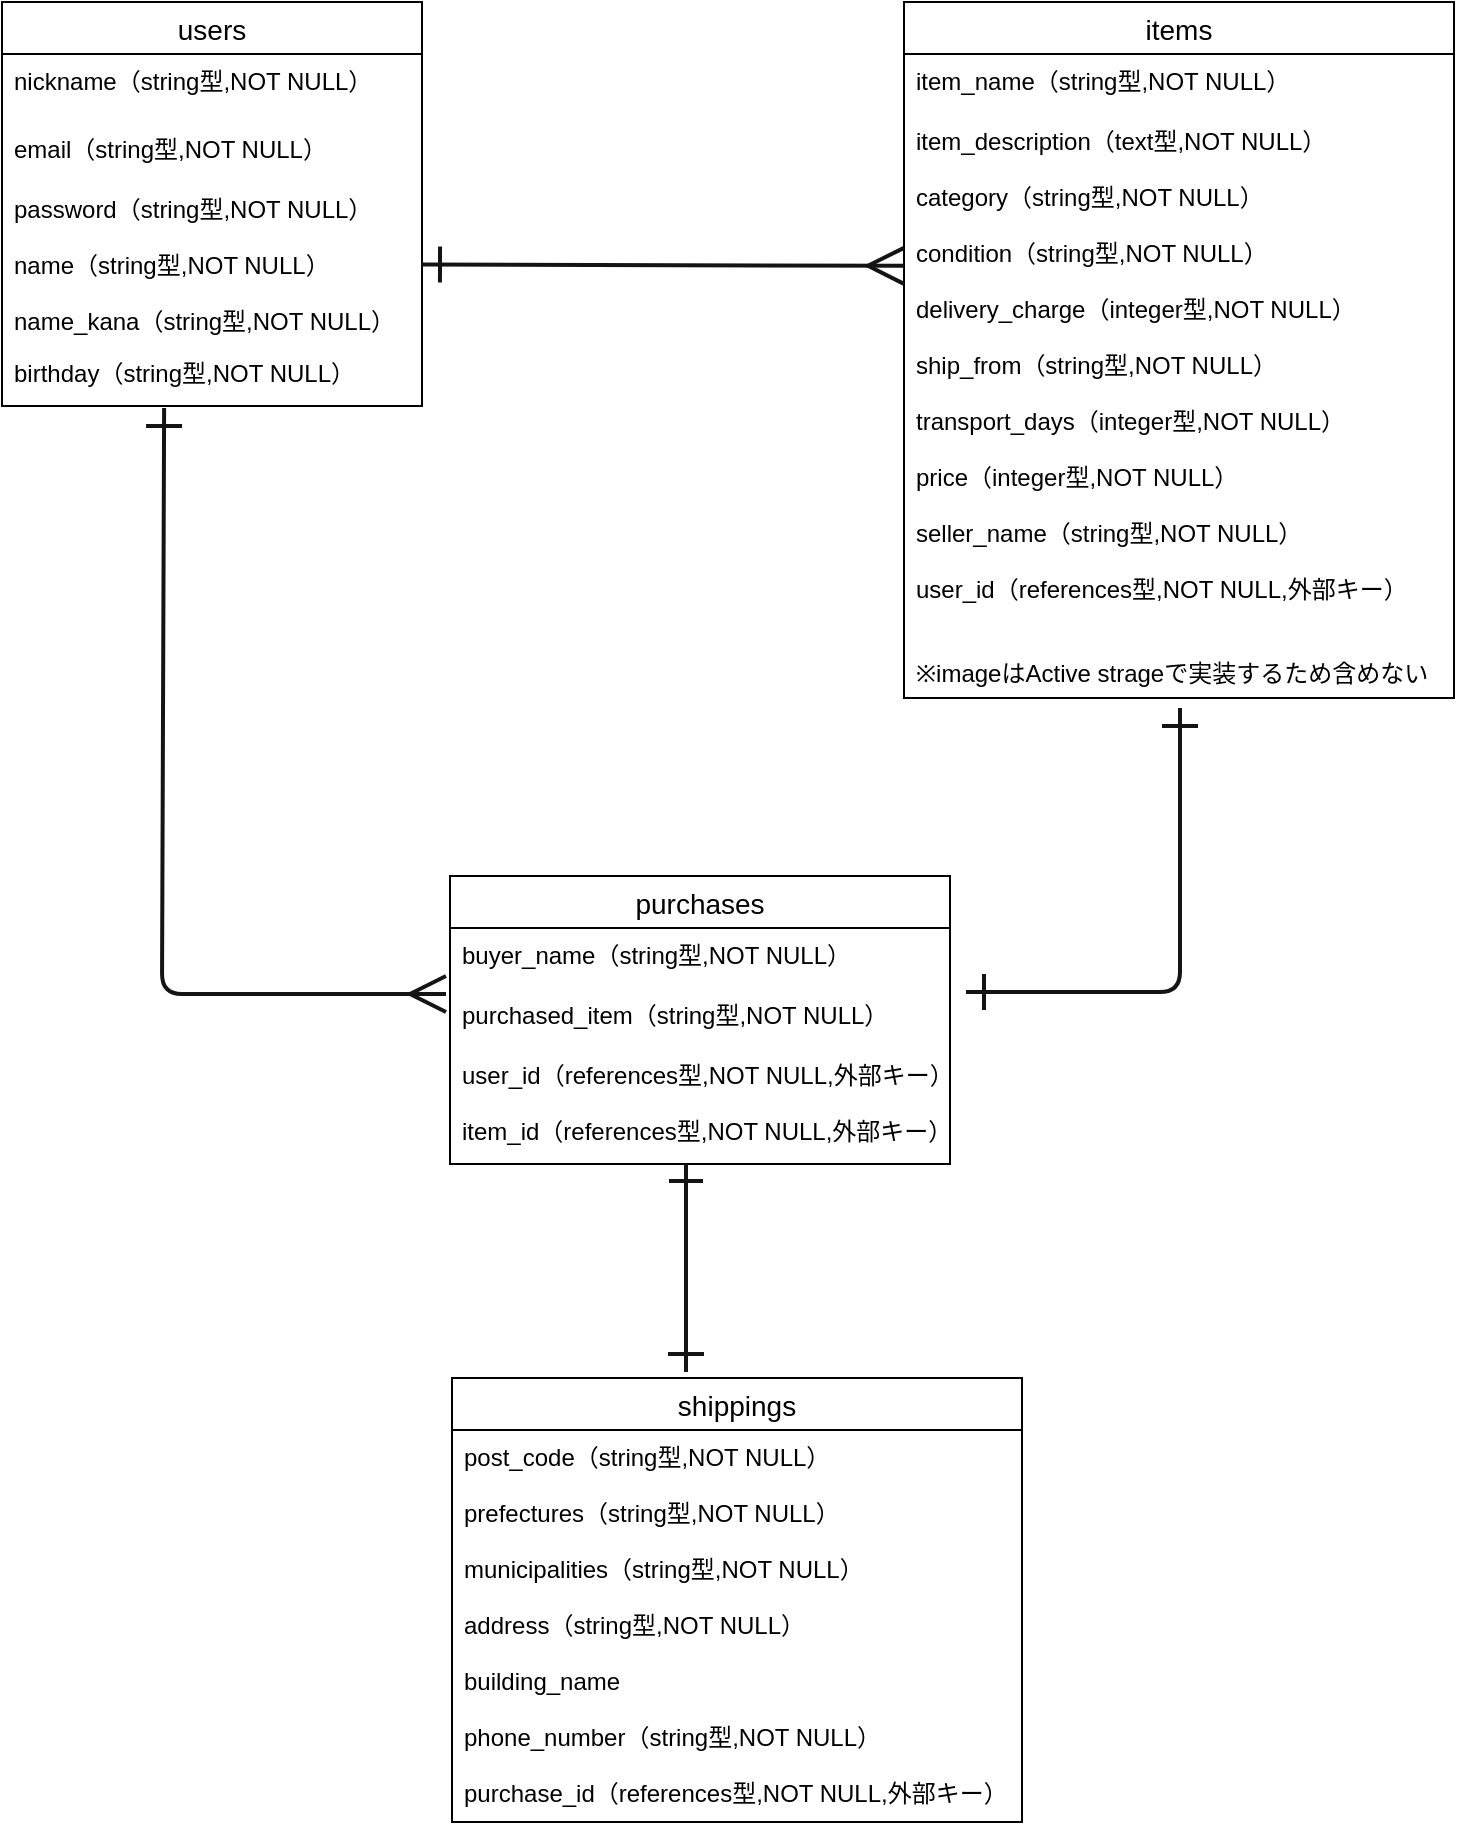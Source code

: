 <mxfile>
    <diagram id="WDk29YabvDiPtud6bRvM" name="ページ1">
        <mxGraphModel dx="703" dy="680" grid="1" gridSize="12" guides="1" tooltips="1" connect="1" arrows="1" fold="1" page="1" pageScale="1" pageWidth="827" pageHeight="1169" math="0" shadow="0">
            <root>
                <mxCell id="0"/>
                <mxCell id="1" parent="0"/>
                <mxCell id="2" value="items" style="swimlane;fontStyle=0;childLayout=stackLayout;horizontal=1;startSize=26;horizontalStack=0;resizeParent=1;resizeParentMax=0;resizeLast=0;collapsible=1;marginBottom=0;align=center;fontSize=14;" parent="1" vertex="1">
                    <mxGeometry x="481" y="32" width="275" height="348" as="geometry"/>
                </mxCell>
                <mxCell id="3" value="item_name（string型,NOT NULL）" style="text;strokeColor=none;fillColor=none;spacingLeft=4;spacingRight=4;overflow=hidden;rotatable=0;points=[[0,0.5],[1,0.5]];portConstraint=eastwest;fontSize=12;" parent="2" vertex="1">
                    <mxGeometry y="26" width="275" height="30" as="geometry"/>
                </mxCell>
                <mxCell id="5" value="item_description（text型,NOT NULL）&#10;&#10;category（string型,NOT NULL）&#10;&#10;condition（string型,NOT NULL）&#10;&#10;delivery_charge（integer型,NOT NULL）&#10;&#10;ship_from（string型,NOT NULL）&#10;&#10;transport_days（integer型,NOT NULL）&#10;&#10;price（integer型,NOT NULL）&#10;&#10;seller_name（string型,NOT NULL）&#10;&#10;user_id（references型,NOT NULL,外部キー）&#10;&#10;&#10;※imageはActive strageで実装するため含めない" style="text;strokeColor=none;fillColor=none;spacingLeft=4;spacingRight=4;overflow=hidden;rotatable=0;points=[[0,0.5],[1,0.5]];portConstraint=eastwest;fontSize=12;" parent="2" vertex="1">
                    <mxGeometry y="56" width="275" height="292" as="geometry"/>
                </mxCell>
                <mxCell id="6" value="users" style="swimlane;fontStyle=0;childLayout=stackLayout;horizontal=1;startSize=26;horizontalStack=0;resizeParent=1;resizeParentMax=0;resizeLast=0;collapsible=1;marginBottom=0;align=center;fontSize=14;" parent="1" vertex="1">
                    <mxGeometry x="30" y="32" width="210" height="202" as="geometry"/>
                </mxCell>
                <mxCell id="7" value="nickname（string型,NOT NULL）&#10;" style="text;strokeColor=none;fillColor=none;spacingLeft=4;spacingRight=4;overflow=hidden;rotatable=0;points=[[0,0.5],[1,0.5]];portConstraint=eastwest;fontSize=12;" parent="6" vertex="1">
                    <mxGeometry y="26" width="210" height="34" as="geometry"/>
                </mxCell>
                <mxCell id="8" value="email（string型,NOT NULL）" style="text;strokeColor=none;fillColor=none;spacingLeft=4;spacingRight=4;overflow=hidden;rotatable=0;points=[[0,0.5],[1,0.5]];portConstraint=eastwest;fontSize=12;" parent="6" vertex="1">
                    <mxGeometry y="60" width="210" height="30" as="geometry"/>
                </mxCell>
                <mxCell id="9" value="password（string型,NOT NULL）&#10;&#10;name（string型,NOT NULL）&#10;&#10;name_kana（string型,NOT NULL）&#10;&#10;" style="text;strokeColor=none;fillColor=none;spacingLeft=4;spacingRight=4;overflow=hidden;rotatable=0;points=[[0,0.5],[1,0.5]];portConstraint=eastwest;fontSize=12;" parent="6" vertex="1">
                    <mxGeometry y="90" width="210" height="82" as="geometry"/>
                </mxCell>
                <mxCell id="54" value="birthday（string型,NOT NULL）" style="text;strokeColor=none;fillColor=none;spacingLeft=4;spacingRight=4;overflow=hidden;rotatable=0;points=[[0,0.5],[1,0.5]];portConstraint=eastwest;fontSize=12;" parent="6" vertex="1">
                    <mxGeometry y="172" width="210" height="30" as="geometry"/>
                </mxCell>
                <mxCell id="17" style="edgeStyle=none;html=1;endArrow=ERmany;endFill=0;strokeWidth=2;targetPerimeterSpacing=0;endSize=15;startArrow=ERone;startFill=0;startSize=15;entryX=0;entryY=0.26;entryDx=0;entryDy=0;entryPerimeter=0;strokeColor=#141414;" parent="1" source="9" target="5" edge="1">
                    <mxGeometry relative="1" as="geometry">
                        <mxPoint x="480" y="156" as="targetPoint"/>
                    </mxGeometry>
                </mxCell>
                <mxCell id="29" value="purchases" style="swimlane;fontStyle=0;childLayout=stackLayout;horizontal=1;startSize=26;horizontalStack=0;resizeParent=1;resizeParentMax=0;resizeLast=0;collapsible=1;marginBottom=0;align=center;fontSize=14;" parent="1" vertex="1">
                    <mxGeometry x="254" y="469" width="250" height="144" as="geometry"/>
                </mxCell>
                <mxCell id="30" value="buyer_name（string型,NOT NULL）&#10;" style="text;strokeColor=none;fillColor=none;spacingLeft=4;spacingRight=4;overflow=hidden;rotatable=0;points=[[0,0.5],[1,0.5]];portConstraint=eastwest;fontSize=12;" parent="29" vertex="1">
                    <mxGeometry y="26" width="250" height="30" as="geometry"/>
                </mxCell>
                <mxCell id="32" value="purchased_item（string型,NOT NULL）" style="text;strokeColor=none;fillColor=none;spacingLeft=4;spacingRight=4;overflow=hidden;rotatable=0;points=[[0,0.5],[1,0.5]];portConstraint=eastwest;fontSize=12;" parent="29" vertex="1">
                    <mxGeometry y="56" width="250" height="30" as="geometry"/>
                </mxCell>
                <mxCell id="59" value="user_id（references型,NOT NULL,外部キー）&#10;&#10;item_id（references型,NOT NULL,外部キー）" style="text;strokeColor=none;fillColor=none;spacingLeft=4;spacingRight=4;overflow=hidden;rotatable=0;points=[[0,0.5],[1,0.5]];portConstraint=eastwest;fontSize=12;" parent="29" vertex="1">
                    <mxGeometry y="86" width="250" height="58" as="geometry"/>
                </mxCell>
                <mxCell id="50" style="edgeStyle=none;html=1;endArrow=ERone;endFill=0;endSize=14;targetPerimeterSpacing=0;strokeWidth=2;startArrow=ERone;startFill=0;startSize=15;strokeColor=#141414;" parent="1" edge="1">
                    <mxGeometry relative="1" as="geometry">
                        <mxPoint x="372" y="613" as="targetPoint"/>
                        <mxPoint x="372" y="717" as="sourcePoint"/>
                    </mxGeometry>
                </mxCell>
                <mxCell id="39" value="shippings" style="swimlane;fontStyle=0;childLayout=stackLayout;horizontal=1;startSize=26;horizontalStack=0;resizeParent=1;resizeParentMax=0;resizeLast=0;collapsible=1;marginBottom=0;align=center;fontSize=14;" parent="1" vertex="1">
                    <mxGeometry x="255" y="720" width="285" height="222" as="geometry"/>
                </mxCell>
                <mxCell id="40" value="post_code（string型,NOT NULL）&#10;&#10;prefectures（string型,NOT NULL）&#10;&#10;municipalities（string型,NOT NULL）&#10;&#10;address（string型,NOT NULL）&#10;&#10;building_name&#10;&#10;phone_number（string型,NOT NULL）&#10;&#10;purchase_id（references型,NOT NULL,外部キー）" style="text;strokeColor=none;fillColor=none;spacingLeft=4;spacingRight=4;overflow=hidden;rotatable=0;points=[[0,0.5],[1,0.5]];portConstraint=eastwest;fontSize=12;" parent="39" vertex="1">
                    <mxGeometry y="26" width="285" height="196" as="geometry"/>
                </mxCell>
                <mxCell id="56" style="edgeStyle=none;html=1;startArrow=ERone;startFill=0;endArrow=ERmany;endFill=0;startSize=15;endSize=15;targetPerimeterSpacing=0;strokeWidth=2;exitX=0.386;exitY=1.033;exitDx=0;exitDy=0;exitPerimeter=0;strokeColor=#141414;" parent="1" source="54" edge="1">
                    <mxGeometry relative="1" as="geometry">
                        <mxPoint x="252" y="528" as="targetPoint"/>
                        <Array as="points">
                            <mxPoint x="110" y="528"/>
                            <mxPoint x="252" y="528"/>
                        </Array>
                    </mxGeometry>
                </mxCell>
                <mxCell id="58" style="edgeStyle=none;html=1;exitX=1.032;exitY=0.067;exitDx=0;exitDy=0;startArrow=ERone;startFill=0;endArrow=ERone;endFill=0;startSize=15;endSize=15;targetPerimeterSpacing=0;strokeWidth=2;exitPerimeter=0;strokeColor=#141414;" parent="1" source="32" edge="1">
                    <mxGeometry relative="1" as="geometry">
                        <mxPoint x="619" y="385" as="targetPoint"/>
                        <Array as="points">
                            <mxPoint x="619" y="527"/>
                        </Array>
                    </mxGeometry>
                </mxCell>
            </root>
        </mxGraphModel>
    </diagram>
</mxfile>